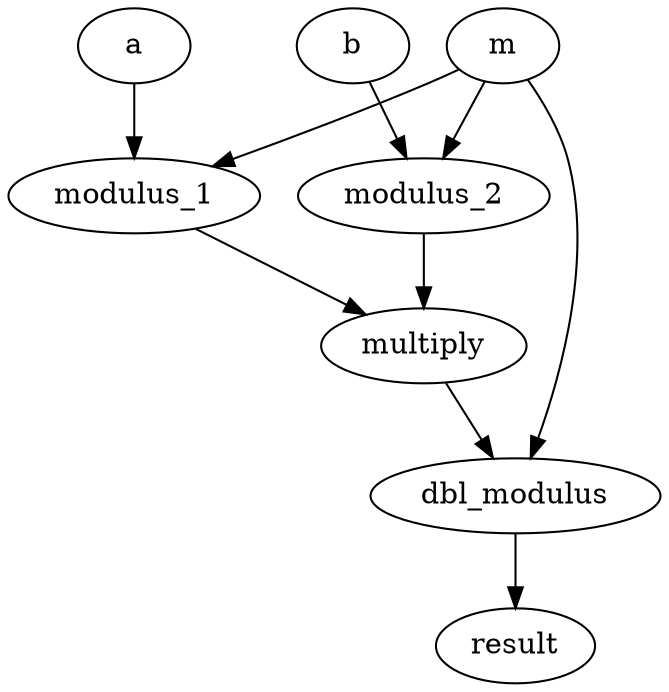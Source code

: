 digraph modmult{
 b -> modulus_2 ;
 m -> modulus_2;

 a-> modulus_1;
 m -> modulus_1;

 modulus_1 -> multiply;
 modulus_2 -> multiply;

 multiply -> dbl_modulus;
 m -> dbl_modulus;

 dbl_modulus -> result;

 




}
